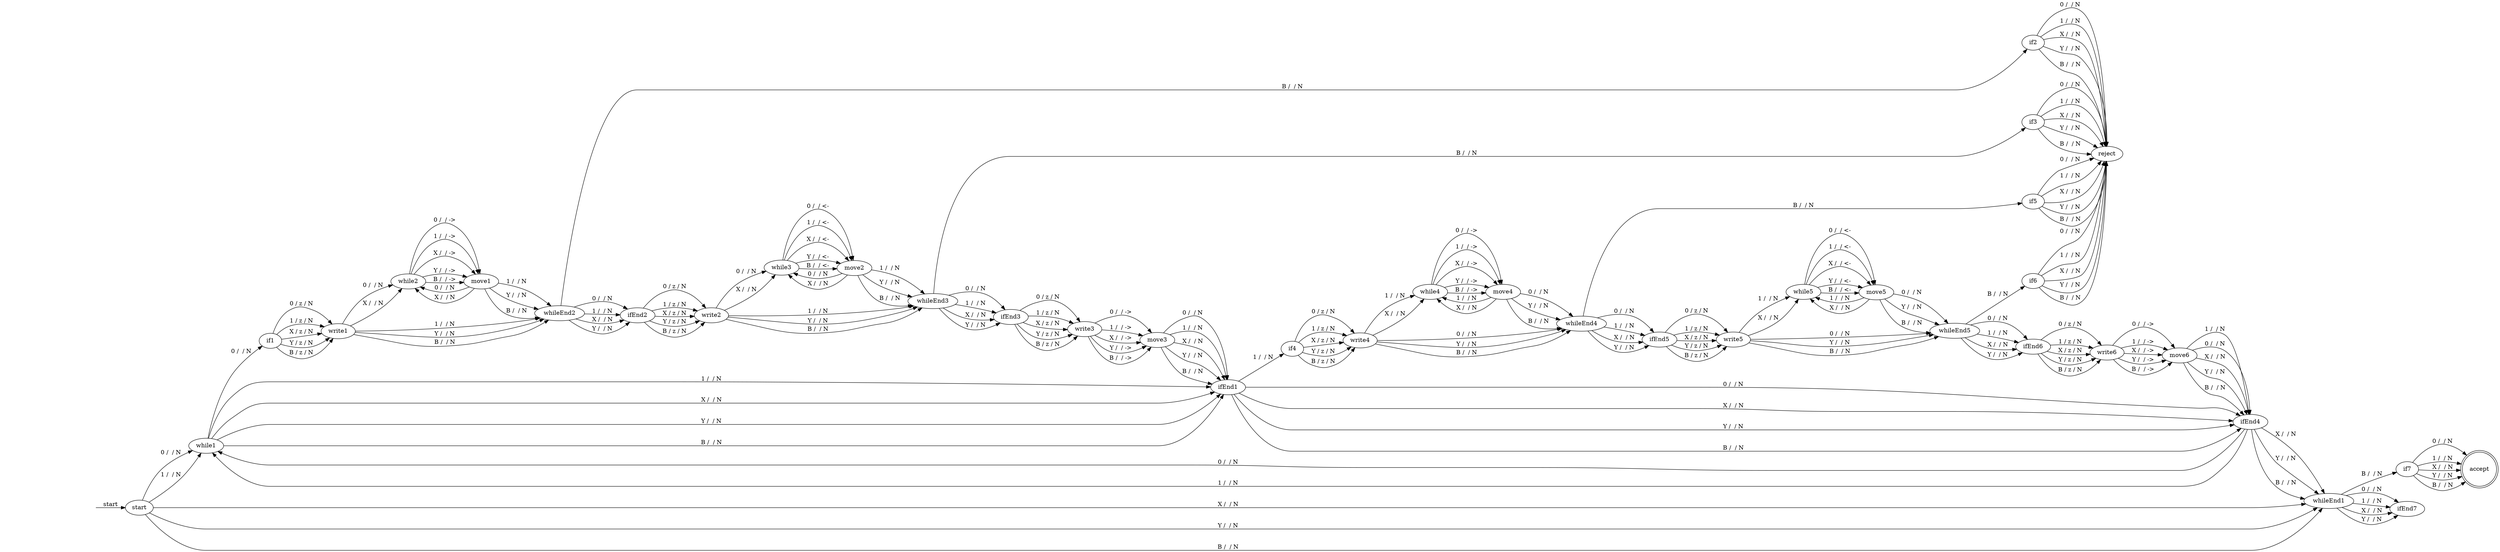 digraph tm {
rankdir="LR";
accept [shape=doublecircle];
HIDDENSTARTSTATE [color=white, fontcolor=white];
HIDDENSTARTSTATE -> start [label="start"];
if1 -> write1 [label="0 / z / N"];
if1 -> write1 [label="1 / z / N"];
if1 -> write1 [label="X / z / N"];
if1 -> write1 [label="Y / z / N"];
if1 -> write1 [label="B / z / N"];
while2 -> move1 [label="0 /  / ->"];
while2 -> move1 [label="1 /  / ->"];
while2 -> move1 [label="X /  / ->"];
while2 -> move1 [label="Y /  / ->"];
while2 -> move1 [label="B /  / ->"];
write1 -> while2 [label="0 /  / N"];
move1 -> while2 [label="0 /  / N"];
write1 -> while2 [label="X /  / N"];
move1 -> while2 [label="X /  / N"];
write1 -> whileEnd2 [label="1 /  / N"];
move1 -> whileEnd2 [label="1 /  / N"];
write1 -> whileEnd2 [label="Y /  / N"];
move1 -> whileEnd2 [label="Y /  / N"];
write1 -> whileEnd2 [label="B /  / N"];
move1 -> whileEnd2 [label="B /  / N"];
if2 -> reject [label="0 /  / N"];
if2 -> reject [label="1 /  / N"];
if2 -> reject [label="X /  / N"];
if2 -> reject [label="Y /  / N"];
if2 -> reject [label="B /  / N"];
whileEnd2 -> if2 [label="B /  / N"];
whileEnd2 -> ifEnd2 [label="0 /  / N"];
whileEnd2 -> ifEnd2 [label="1 /  / N"];
whileEnd2 -> ifEnd2 [label="X /  / N"];
whileEnd2 -> ifEnd2 [label="Y /  / N"];
ifEnd2 -> write2 [label="0 / z / N"];
ifEnd2 -> write2 [label="1 / z / N"];
ifEnd2 -> write2 [label="X / z / N"];
ifEnd2 -> write2 [label="Y / z / N"];
ifEnd2 -> write2 [label="B / z / N"];
while3 -> move2 [label="0 /  / <-"];
while3 -> move2 [label="1 /  / <-"];
while3 -> move2 [label="X /  / <-"];
while3 -> move2 [label="Y /  / <-"];
while3 -> move2 [label="B /  / <-"];
write2 -> while3 [label="0 /  / N"];
move2 -> while3 [label="0 /  / N"];
write2 -> while3 [label="X /  / N"];
move2 -> while3 [label="X /  / N"];
write2 -> whileEnd3 [label="1 /  / N"];
move2 -> whileEnd3 [label="1 /  / N"];
write2 -> whileEnd3 [label="Y /  / N"];
move2 -> whileEnd3 [label="Y /  / N"];
write2 -> whileEnd3 [label="B /  / N"];
move2 -> whileEnd3 [label="B /  / N"];
if3 -> reject [label="0 /  / N"];
if3 -> reject [label="1 /  / N"];
if3 -> reject [label="X /  / N"];
if3 -> reject [label="Y /  / N"];
if3 -> reject [label="B /  / N"];
whileEnd3 -> if3 [label="B /  / N"];
whileEnd3 -> ifEnd3 [label="0 /  / N"];
whileEnd3 -> ifEnd3 [label="1 /  / N"];
whileEnd3 -> ifEnd3 [label="X /  / N"];
whileEnd3 -> ifEnd3 [label="Y /  / N"];
ifEnd3 -> write3 [label="0 / z / N"];
ifEnd3 -> write3 [label="1 / z / N"];
ifEnd3 -> write3 [label="X / z / N"];
ifEnd3 -> write3 [label="Y / z / N"];
ifEnd3 -> write3 [label="B / z / N"];
write3 -> move3 [label="0 /  / ->"];
write3 -> move3 [label="1 /  / ->"];
write3 -> move3 [label="X /  / ->"];
write3 -> move3 [label="Y /  / ->"];
write3 -> move3 [label="B /  / ->"];
while1 -> if1 [label="0 /  / N"];
move3 -> ifEnd1 [label="0 /  / N"];
while1 -> ifEnd1 [label="1 /  / N"];
move3 -> ifEnd1 [label="1 /  / N"];
while1 -> ifEnd1 [label="X /  / N"];
move3 -> ifEnd1 [label="X /  / N"];
while1 -> ifEnd1 [label="Y /  / N"];
move3 -> ifEnd1 [label="Y /  / N"];
while1 -> ifEnd1 [label="B /  / N"];
move3 -> ifEnd1 [label="B /  / N"];
if4 -> write4 [label="0 / z / N"];
if4 -> write4 [label="1 / z / N"];
if4 -> write4 [label="X / z / N"];
if4 -> write4 [label="Y / z / N"];
if4 -> write4 [label="B / z / N"];
while4 -> move4 [label="0 /  / ->"];
while4 -> move4 [label="1 /  / ->"];
while4 -> move4 [label="X /  / ->"];
while4 -> move4 [label="Y /  / ->"];
while4 -> move4 [label="B /  / ->"];
write4 -> while4 [label="1 /  / N"];
move4 -> while4 [label="1 /  / N"];
write4 -> while4 [label="X /  / N"];
move4 -> while4 [label="X /  / N"];
write4 -> whileEnd4 [label="0 /  / N"];
move4 -> whileEnd4 [label="0 /  / N"];
write4 -> whileEnd4 [label="Y /  / N"];
move4 -> whileEnd4 [label="Y /  / N"];
write4 -> whileEnd4 [label="B /  / N"];
move4 -> whileEnd4 [label="B /  / N"];
if5 -> reject [label="0 /  / N"];
if5 -> reject [label="1 /  / N"];
if5 -> reject [label="X /  / N"];
if5 -> reject [label="Y /  / N"];
if5 -> reject [label="B /  / N"];
whileEnd4 -> if5 [label="B /  / N"];
whileEnd4 -> ifEnd5 [label="0 /  / N"];
whileEnd4 -> ifEnd5 [label="1 /  / N"];
whileEnd4 -> ifEnd5 [label="X /  / N"];
whileEnd4 -> ifEnd5 [label="Y /  / N"];
ifEnd5 -> write5 [label="0 / z / N"];
ifEnd5 -> write5 [label="1 / z / N"];
ifEnd5 -> write5 [label="X / z / N"];
ifEnd5 -> write5 [label="Y / z / N"];
ifEnd5 -> write5 [label="B / z / N"];
while5 -> move5 [label="0 /  / <-"];
while5 -> move5 [label="1 /  / <-"];
while5 -> move5 [label="X /  / <-"];
while5 -> move5 [label="Y /  / <-"];
while5 -> move5 [label="B /  / <-"];
write5 -> while5 [label="1 /  / N"];
move5 -> while5 [label="1 /  / N"];
write5 -> while5 [label="X /  / N"];
move5 -> while5 [label="X /  / N"];
write5 -> whileEnd5 [label="0 /  / N"];
move5 -> whileEnd5 [label="0 /  / N"];
write5 -> whileEnd5 [label="Y /  / N"];
move5 -> whileEnd5 [label="Y /  / N"];
write5 -> whileEnd5 [label="B /  / N"];
move5 -> whileEnd5 [label="B /  / N"];
if6 -> reject [label="0 /  / N"];
if6 -> reject [label="1 /  / N"];
if6 -> reject [label="X /  / N"];
if6 -> reject [label="Y /  / N"];
if6 -> reject [label="B /  / N"];
whileEnd5 -> if6 [label="B /  / N"];
whileEnd5 -> ifEnd6 [label="0 /  / N"];
whileEnd5 -> ifEnd6 [label="1 /  / N"];
whileEnd5 -> ifEnd6 [label="X /  / N"];
whileEnd5 -> ifEnd6 [label="Y /  / N"];
ifEnd6 -> write6 [label="0 / z / N"];
ifEnd6 -> write6 [label="1 / z / N"];
ifEnd6 -> write6 [label="X / z / N"];
ifEnd6 -> write6 [label="Y / z / N"];
ifEnd6 -> write6 [label="B / z / N"];
write6 -> move6 [label="0 /  / ->"];
write6 -> move6 [label="1 /  / ->"];
write6 -> move6 [label="X /  / ->"];
write6 -> move6 [label="Y /  / ->"];
write6 -> move6 [label="B /  / ->"];
ifEnd1 -> if4 [label="1 /  / N"];
move6 -> ifEnd4 [label="1 /  / N"];
ifEnd1 -> ifEnd4 [label="0 /  / N"];
move6 -> ifEnd4 [label="0 /  / N"];
ifEnd1 -> ifEnd4 [label="X /  / N"];
move6 -> ifEnd4 [label="X /  / N"];
ifEnd1 -> ifEnd4 [label="Y /  / N"];
move6 -> ifEnd4 [label="Y /  / N"];
ifEnd1 -> ifEnd4 [label="B /  / N"];
move6 -> ifEnd4 [label="B /  / N"];
start -> while1 [label="0 /  / N"];
ifEnd4 -> while1 [label="0 /  / N"];
start -> while1 [label="1 /  / N"];
ifEnd4 -> while1 [label="1 /  / N"];
start -> whileEnd1 [label="X /  / N"];
ifEnd4 -> whileEnd1 [label="X /  / N"];
start -> whileEnd1 [label="Y /  / N"];
ifEnd4 -> whileEnd1 [label="Y /  / N"];
start -> whileEnd1 [label="B /  / N"];
ifEnd4 -> whileEnd1 [label="B /  / N"];
if7 -> accept [label="0 /  / N"];
if7 -> accept [label="1 /  / N"];
if7 -> accept [label="X /  / N"];
if7 -> accept [label="Y /  / N"];
if7 -> accept [label="B /  / N"];
whileEnd1 -> if7 [label="B /  / N"];
whileEnd1 -> ifEnd7 [label="0 /  / N"];
whileEnd1 -> ifEnd7 [label="1 /  / N"];
whileEnd1 -> ifEnd7 [label="X /  / N"];
whileEnd1 -> ifEnd7 [label="Y /  / N"];
}